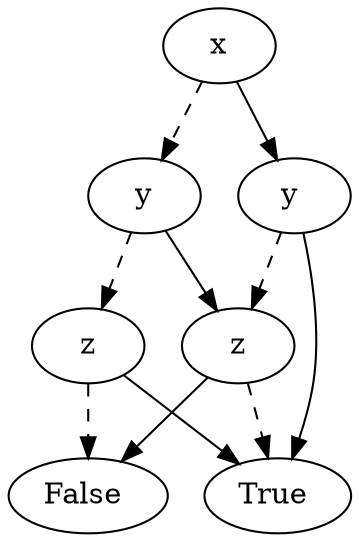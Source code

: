 digraph{
    graph [margin=0];1491992006640[label=x]1491992008240[label="y"]
1491992006640 -> 1491992008240  [style=dashed]
1491992008560[label="z"]
1491992008240 -> 1491992008560  [style=dashed]
1491992004560[label="False"]
1491992008560 -> 1491992004560 [style=dashed]
1491992002800[label="True "]
1491992008560 -> 1491992002800
1491992008720[label="z "]
1491992008240 -> 1491992008720 
1491992002800[label="True"]
1491992008720 -> 1491992002800 [style=dashed]
1491992004560[label="False "]
1491992008720 -> 1491992004560
1491992008400[label="y "]
1491992006640 -> 1491992008400 
1491992008720[label="z"]
1491992008400 -> 1491992008720  [style=dashed]
1491992002800[label="True "]
1491992008400 -> 1491992002800
}